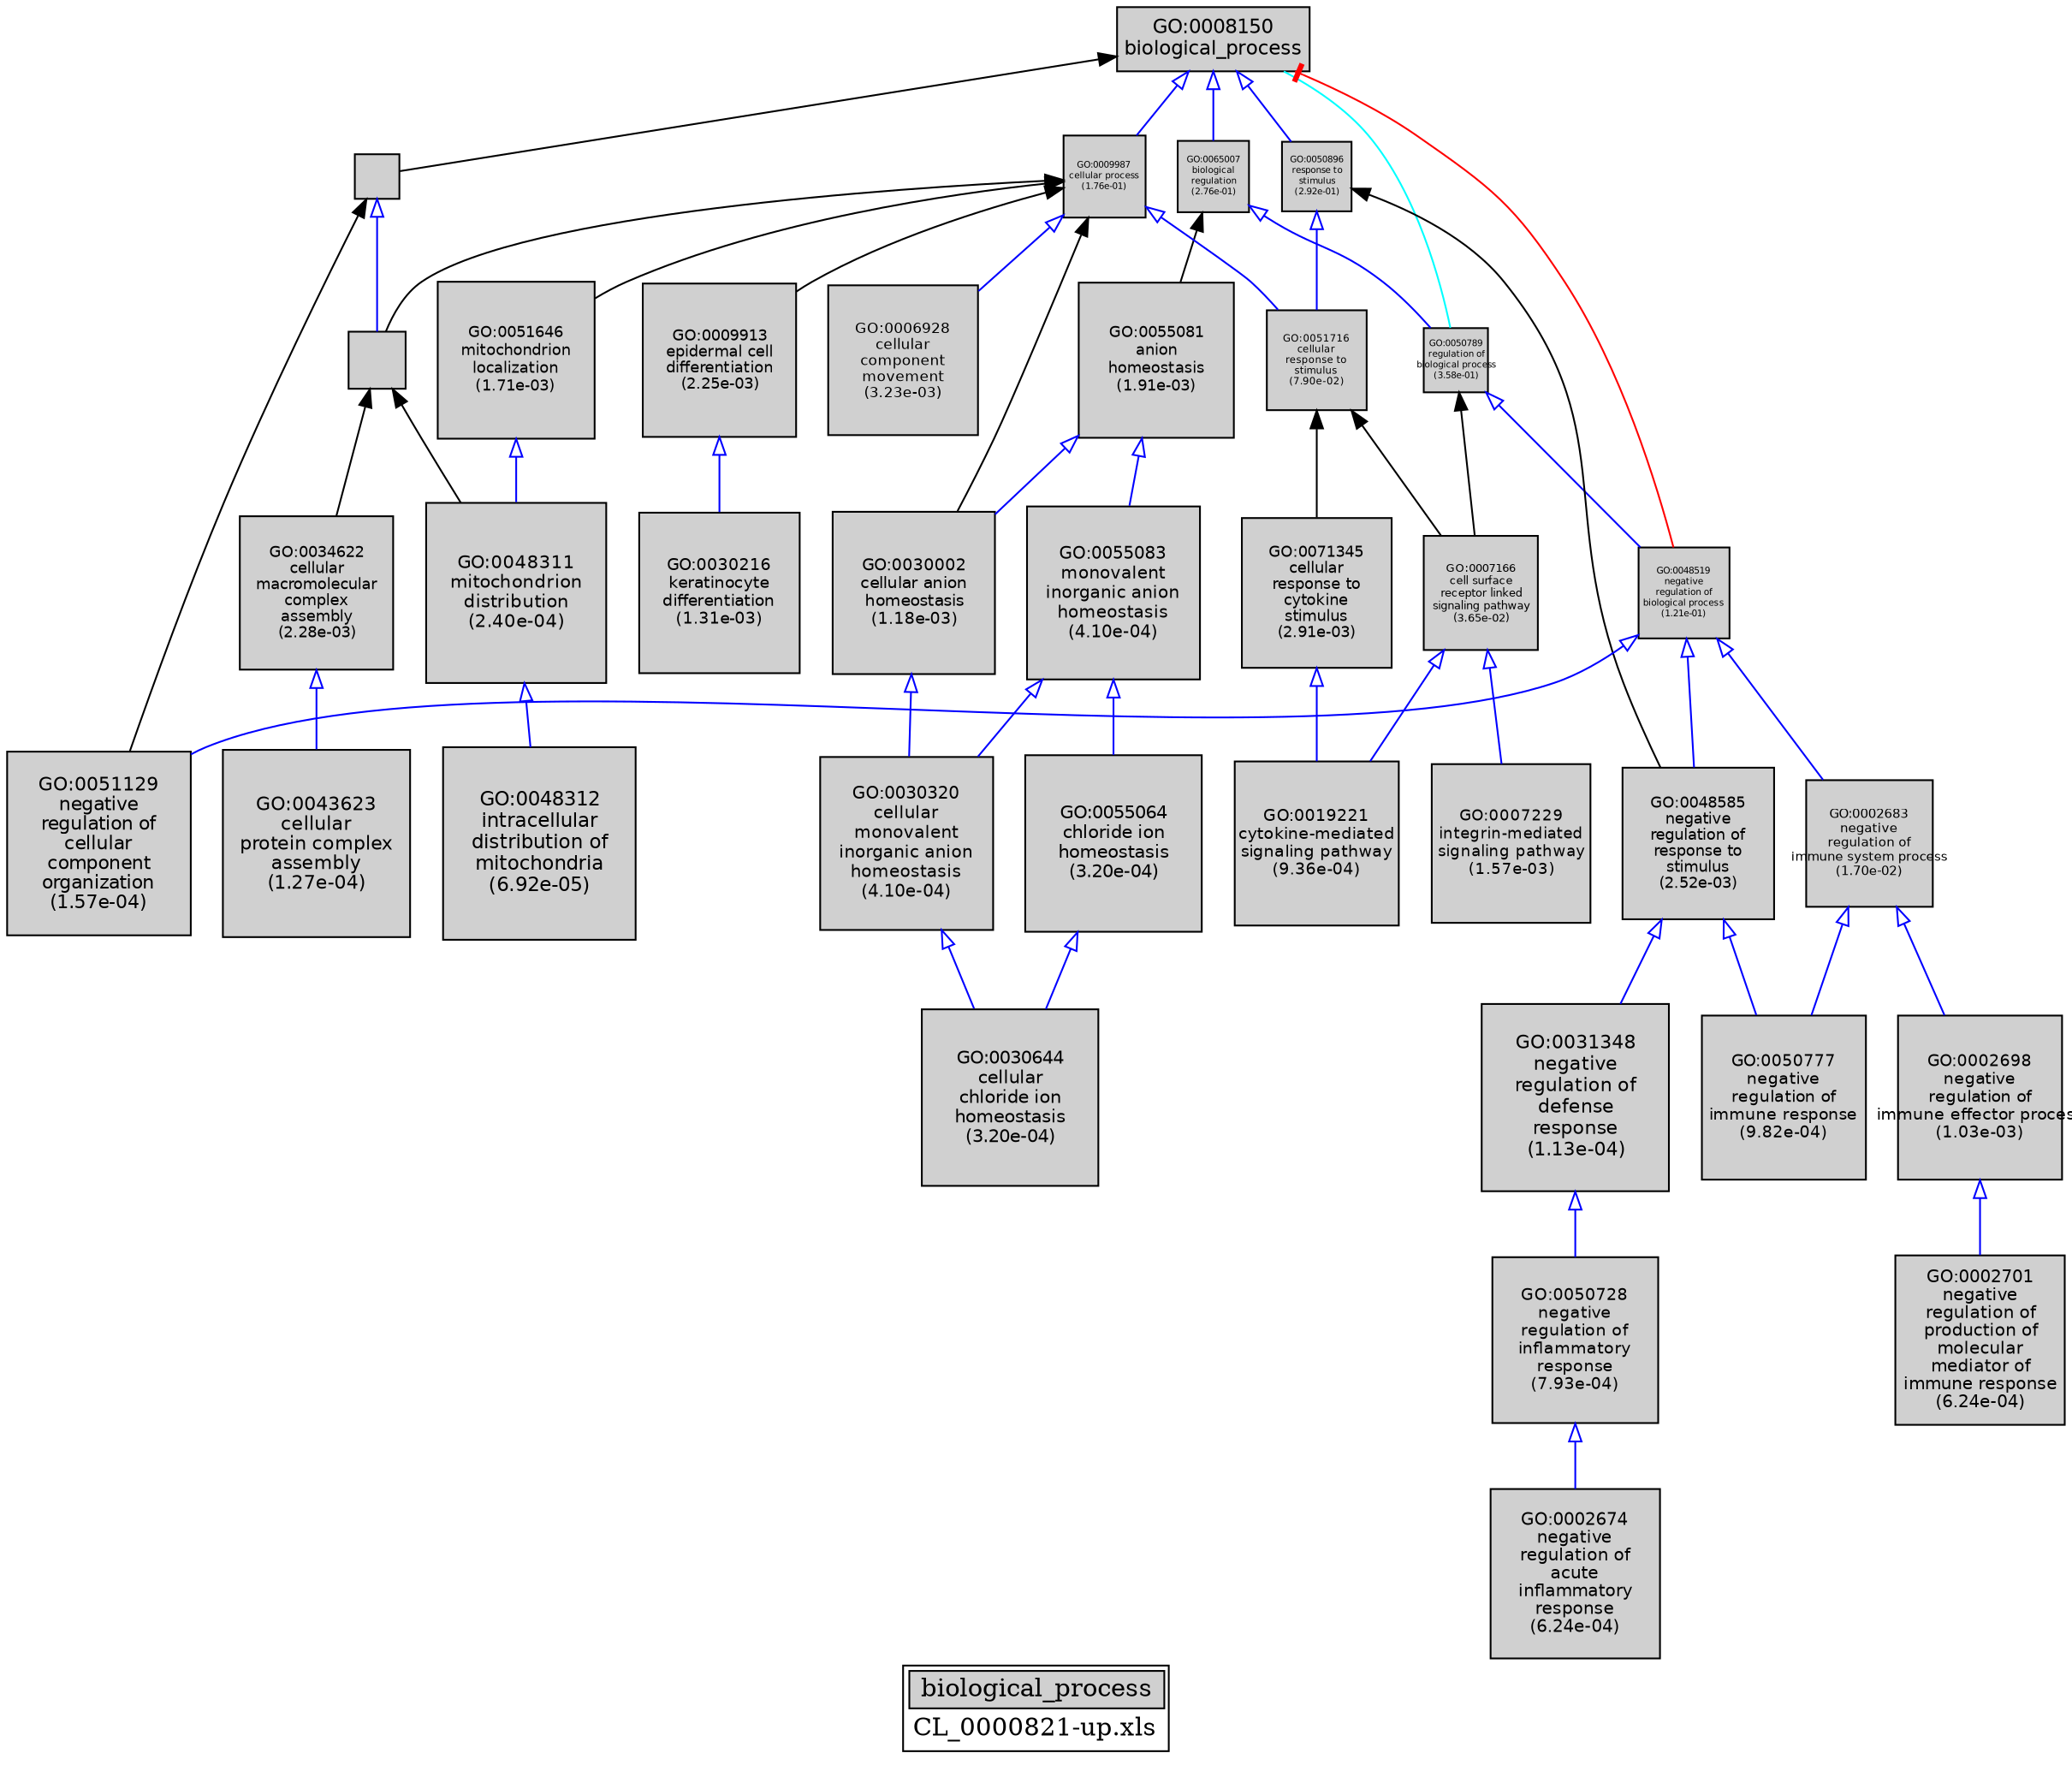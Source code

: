 digraph "biological_process" {
graph [ bgcolor = "#FFFFFF", label = <<TABLE COLOR="black" BGCOLOR="white"><TR><TD COLSPAN="2" BGCOLOR="#D0D0D0"><FONT COLOR="black">biological_process</FONT></TD></TR><TR><TD BORDER="0">CL_0000821-up.xls</TD></TR></TABLE>> ];
node [ fontname = "Helvetica" ];

subgraph "nodes" {

node [ style = "filled", fixedsize = "true", width = 1, shape = "box", fontsize = 9, fillcolor = "#D0D0D0", fontcolor = "black", color = "black" ];

"GO:0051646" [ URL = "#GO:0051646", label = <<TABLE BORDER="0"><TR><TD>GO:0051646<BR/>mitochondrion<BR/>localization<BR/>(1.71e-03)</TD></TR></TABLE>>, width = 1.22468569668, shape = "box", fontsize = 8.81773701608, height = 1.22468569668 ];
"GO:0050777" [ URL = "#GO:0050777", label = <<TABLE BORDER="0"><TR><TD>GO:0050777<BR/>negative<BR/>regulation of<BR/>immune response<BR/>(9.82e-04)</TD></TR></TABLE>>, width = 1.27659526599, shape = "box", fontsize = 9.19148591509, height = 1.27659526599 ];
"GO:0065007" [ URL = "#GO:0065007", label = <<TABLE BORDER="0"><TR><TD>GO:0065007<BR/>biological<BR/>regulation<BR/>(2.76e-01)</TD></TR></TABLE>>, width = 0.557788676513, shape = "box", fontsize = 5.0, height = 0.557788676513 ];
"GO:0055064" [ URL = "#GO:0055064", label = <<TABLE BORDER="0"><TR><TD>GO:0055064<BR/>chloride ion<BR/>homeostasis<BR/>(3.20e-04)</TD></TR></TABLE>>, width = 1.37544019292, shape = "box", fontsize = 9.90316938899, height = 1.37544019292 ];
"GO:0030002" [ URL = "#GO:0030002", label = <<TABLE BORDER="0"><TR><TD>GO:0030002<BR/>cellular anion<BR/>homeostasis<BR/>(1.18e-03)</TD></TR></TABLE>>, width = 1.25950425978, shape = "box", fontsize = 9.06843067039, height = 1.25950425978 ];
"GO:0008150" [ URL = "#GO:0008150", label = <<TABLE BORDER="0"><TR><TD>GO:0008150<BR/>biological_process</TD></TR></TABLE>>, width = 1.5, shape = "box", fontsize = 10.8 ];
"GO:0048585" [ URL = "#GO:0048585", label = <<TABLE BORDER="0"><TR><TD>GO:0048585<BR/>negative<BR/>regulation of<BR/>response to<BR/>stimulus<BR/>(2.52e-03)</TD></TR></TABLE>>, width = 1.18708599062, shape = "box", fontsize = 8.54701913248, height = 1.18708599062 ];
"GO:0019221" [ URL = "#GO:0019221", label = <<TABLE BORDER="0"><TR><TD>GO:0019221<BR/>cytokine-mediated<BR/>signaling pathway<BR/>(9.36e-04)</TD></TR></TABLE>>, width = 1.28089390439, shape = "box", fontsize = 9.2224361116, height = 1.28089390439 ];
"GO:0050728" [ URL = "#GO:0050728", label = <<TABLE BORDER="0"><TR><TD>GO:0050728<BR/>negative<BR/>regulation of<BR/>inflammatory<BR/>response<BR/>(7.93e-04)</TD></TR></TABLE>>, width = 1.29593110304, shape = "box", fontsize = 9.33070394191, height = 1.29593110304 ];
"GO:0030644" [ URL = "#GO:0030644", label = <<TABLE BORDER="0"><TR><TD>GO:0030644<BR/>cellular<BR/>chloride ion<BR/>homeostasis<BR/>(3.20e-04)</TD></TR></TABLE>>, width = 1.37544019292, shape = "box", fontsize = 9.90316938899, height = 1.37544019292 ];
"GO:0031348" [ URL = "#GO:0031348", label = <<TABLE BORDER="0"><TR><TD>GO:0031348<BR/>negative<BR/>regulation of<BR/>defense<BR/>response<BR/>(1.13e-04)</TD></TR></TABLE>>, width = 1.46121195023, shape = "box", fontsize = 10.5207260417, height = 1.46121195023 ];
"GO:0055083" [ URL = "#GO:0055083", label = <<TABLE BORDER="0"><TR><TD>GO:0055083<BR/>monovalent<BR/>inorganic anion<BR/>homeostasis<BR/>(4.10e-04)</TD></TR></TABLE>>, width = 1.3540982129, shape = "box", fontsize = 9.74950713291, height = 1.3540982129 ];
"GO:0043623" [ URL = "#GO:0043623", label = <<TABLE BORDER="0"><TR><TD>GO:0043623<BR/>cellular<BR/>protein complex<BR/>assembly<BR/>(1.27e-04)</TD></TR></TABLE>>, width = 1.45163566951, shape = "box", fontsize = 10.4517768205, height = 1.45163566951 ];
"GO:0071842" [ URL = "#GO:0071842", label = "", width = 0.447012970291, shape = "box", height = 0.447012970291 ];
"GO:0051716" [ URL = "#GO:0051716", label = <<TABLE BORDER="0"><TR><TD>GO:0051716<BR/>cellular<BR/>response to<BR/>stimulus<BR/>(7.90e-02)</TD></TR></TABLE>>, width = 0.776909320154, shape = "box", fontsize = 5.59374710511, height = 0.776909320154 ];
"GO:0002698" [ URL = "#GO:0002698", label = <<TABLE BORDER="0"><TR><TD>GO:0002698<BR/>negative<BR/>regulation of<BR/>immune effector process<BR/>(1.03e-03)</TD></TR></TABLE>>, width = 1.27194365691, shape = "box", fontsize = 9.15799432975, height = 1.27194365691 ];
"GO:0007229" [ URL = "#GO:0007229", label = <<TABLE BORDER="0"><TR><TD>GO:0007229<BR/>integrin-mediated<BR/>signaling pathway<BR/>(1.57e-03)</TD></TR></TABLE>>, width = 1.23290464275, shape = "box", fontsize = 8.87691342777, height = 1.23290464275 ];
"GO:0030216" [ URL = "#GO:0030216", label = <<TABLE BORDER="0"><TR><TD>GO:0030216<BR/>keratinocyte<BR/>differentiation<BR/>(1.31e-03)</TD></TR></TABLE>>, width = 1.24966578724, shape = "box", fontsize = 8.99759366816, height = 1.24966578724 ];
"GO:0048311" [ URL = "#GO:0048311", label = <<TABLE BORDER="0"><TR><TD>GO:0048311<BR/>mitochondrion<BR/>distribution<BR/>(2.40e-04)</TD></TR></TABLE>>, width = 1.39949766791, shape = "box", fontsize = 10.076383209, height = 1.39949766791 ];
"GO:0048312" [ URL = "#GO:0048312", label = <<TABLE BORDER="0"><TR><TD>GO:0048312<BR/>intracellular<BR/>distribution of<BR/>mitochondria<BR/>(6.92e-05)</TD></TR></TABLE>>, width = 1.5, shape = "box", fontsize = 10.8, height = 1.5 ];
"GO:0030320" [ URL = "#GO:0030320", label = <<TABLE BORDER="0"><TR><TD>GO:0030320<BR/>cellular<BR/>monovalent<BR/>inorganic anion<BR/>homeostasis<BR/>(4.10e-04)</TD></TR></TABLE>>, width = 1.3540982129, shape = "box", fontsize = 9.74950713291, height = 1.3540982129 ];
"GO:0007166" [ URL = "#GO:0007166", label = <<TABLE BORDER="0"><TR><TD>GO:0007166<BR/>cell surface<BR/>receptor linked<BR/>signaling pathway<BR/>(3.65e-02)</TD></TR></TABLE>>, width = 0.885537559266, shape = "box", fontsize = 6.37587042671, height = 0.885537559266 ];
"GO:0002701" [ URL = "#GO:0002701", label = <<TABLE BORDER="0"><TR><TD>GO:0002701<BR/>negative<BR/>regulation of<BR/>production of<BR/>molecular<BR/>mediator of<BR/>immune response<BR/>(6.24e-04)</TD></TR></TABLE>>, width = 1.31738545873, shape = "box", fontsize = 9.48517530289, height = 1.31738545873 ];
"GO:0002683" [ URL = "#GO:0002683", label = <<TABLE BORDER="0"><TR><TD>GO:0002683<BR/>negative<BR/>regulation of<BR/>immune system process<BR/>(1.70e-02)</TD></TR></TABLE>>, width = 0.981380675599, shape = "box", fontsize = 7.06594086431, height = 0.981380675599 ];
"GO:0009987" [ URL = "#GO:0009987", label = <<TABLE BORDER="0"><TR><TD>GO:0009987<BR/>cellular process<BR/>(1.76e-01)</TD></TR></TABLE>>, width = 0.644804379462, shape = "box", fontsize = 5.0, height = 0.644804379462 ];
"GO:0055081" [ URL = "#GO:0055081", label = <<TABLE BORDER="0"><TR><TD>GO:0055081<BR/>anion<BR/>homeostasis<BR/>(1.91e-03)</TD></TR></TABLE>>, width = 1.21423188642, shape = "box", fontsize = 8.74246958223, height = 1.21423188642 ];
"GO:0034622" [ URL = "#GO:0034622", label = <<TABLE BORDER="0"><TR><TD>GO:0034622<BR/>cellular<BR/>macromolecular<BR/>complex<BR/>assembly<BR/>(2.28e-03)</TD></TR></TABLE>>, width = 1.1969917669, shape = "box", fontsize = 8.61834072168, height = 1.1969917669 ];
"GO:0050789" [ URL = "#GO:0050789", label = <<TABLE BORDER="0"><TR><TD>GO:0050789<BR/>regulation of<BR/>biological process<BR/>(3.58e-01)</TD></TR></TABLE>>, width = 0.500027944437, shape = "box", fontsize = 5.0, height = 0.500027944437 ];
"GO:0050896" [ URL = "#GO:0050896", label = <<TABLE BORDER="0"><TR><TD>GO:0050896<BR/>response to<BR/>stimulus<BR/>(2.92e-01)</TD></TR></TABLE>>, width = 0.545528676925, shape = "box", fontsize = 5.0, height = 0.545528676925 ];
"GO:0048519" [ URL = "#GO:0048519", label = <<TABLE BORDER="0"><TR><TD>GO:0048519<BR/>negative<BR/>regulation of<BR/>biological process<BR/>(1.21e-01)</TD></TR></TABLE>>, width = 0.7103297051, shape = "box", fontsize = 5.11437387672, height = 0.7103297051 ];
"GO:0009913" [ URL = "#GO:0009913", label = <<TABLE BORDER="0"><TR><TD>GO:0009913<BR/>epidermal cell<BR/>differentiation<BR/>(2.25e-03)</TD></TR></TABLE>>, width = 1.19809670435, shape = "box", fontsize = 8.62629627129, height = 1.19809670435 ];
"GO:0071345" [ URL = "#GO:0071345", label = <<TABLE BORDER="0"><TR><TD>GO:0071345<BR/>cellular<BR/>response to<BR/>cytokine<BR/>stimulus<BR/>(2.91e-03)</TD></TR></TABLE>>, width = 1.17287992346, shape = "box", fontsize = 8.4447354489, height = 1.17287992346 ];
"GO:0006928" [ URL = "#GO:0006928", label = <<TABLE BORDER="0"><TR><TD>GO:0006928<BR/>cellular<BR/>component<BR/>movement<BR/>(3.23e-03)</TD></TR></TABLE>>, width = 1.16228458899, shape = "box", fontsize = 8.3684490407, height = 1.16228458899 ];
"GO:0002674" [ URL = "#GO:0002674", label = <<TABLE BORDER="0"><TR><TD>GO:0002674<BR/>negative<BR/>regulation of<BR/>acute<BR/>inflammatory<BR/>response<BR/>(6.24e-04)</TD></TR></TABLE>>, width = 1.31738545873, shape = "box", fontsize = 9.48517530289, height = 1.31738545873 ];
"GO:0051129" [ URL = "#GO:0051129", label = <<TABLE BORDER="0"><TR><TD>GO:0051129<BR/>negative<BR/>regulation of<BR/>cellular<BR/>component<BR/>organization<BR/>(1.57e-04)</TD></TR></TABLE>>, width = 1.43453321482, shape = "box", fontsize = 10.3286391467, height = 1.43453321482 ];
"GO:0016043" [ URL = "#GO:0016043", label = "", width = 0.349407118299, shape = "box", height = 0.349407118299 ];
}
subgraph "edges" {


edge [ dir = "back", weight = 1 ];
subgraph "regulates" {


edge [ color = "cyan", arrowtail = "none" ];
subgraph "positive" {


edge [ color = "green", arrowtail = "vee" ];
}
subgraph "negative" {


edge [ color = "red", arrowtail = "tee" ];
"GO:0008150" -> "GO:0048519";
}
"GO:0008150" -> "GO:0050789";
}
subgraph "part_of" {


edge [ color = "purple", arrowtail = "diamond", weight = 2.5 ];
}
subgraph "is_a" {


edge [ color = "blue", arrowtail = "empty", weight = 5.0 ];
"GO:0048311" -> "GO:0048312";
"GO:0008150" -> "GO:0050896";
"GO:0048519" -> "GO:0048585";
"GO:0055064" -> "GO:0030644";
"GO:0050789" -> "GO:0048519";
"GO:0055083" -> "GO:0030320";
"GO:0016043" -> "GO:0071842";
"GO:0055081" -> "GO:0055083";
"GO:0007166" -> "GO:0019221";
"GO:0008150" -> "GO:0009987";
"GO:0030320" -> "GO:0030644";
"GO:0009987" -> "GO:0051716";
"GO:0048519" -> "GO:0051129";
"GO:0071345" -> "GO:0019221";
"GO:0051646" -> "GO:0048311";
"GO:0008150" -> "GO:0065007";
"GO:0007166" -> "GO:0007229";
"GO:0048519" -> "GO:0002683";
"GO:0034622" -> "GO:0043623";
"GO:0055083" -> "GO:0055064";
"GO:0065007" -> "GO:0050789";
"GO:0009987" -> "GO:0006928";
"GO:0002683" -> "GO:0050777";
"GO:0055081" -> "GO:0030002";
"GO:0002698" -> "GO:0002701";
"GO:0030002" -> "GO:0030320";
"GO:0031348" -> "GO:0050728";
"GO:0050896" -> "GO:0051716";
"GO:0050728" -> "GO:0002674";
"GO:0002683" -> "GO:0002698";
"GO:0009913" -> "GO:0030216";
"GO:0048585" -> "GO:0050777";
"GO:0048585" -> "GO:0031348";
}
"GO:0009987" -> "GO:0009913";
"GO:0009987" -> "GO:0071842";
"GO:0051716" -> "GO:0007166";
"GO:0016043" -> "GO:0051129";
"GO:0009987" -> "GO:0051646";
"GO:0008150" -> "GO:0016043";
"GO:0050896" -> "GO:0048585";
"GO:0009987" -> "GO:0030002";
"GO:0051716" -> "GO:0071345";
"GO:0065007" -> "GO:0055081";
"GO:0050789" -> "GO:0007166";
"GO:0071842" -> "GO:0048311";
"GO:0071842" -> "GO:0034622";
}
}
